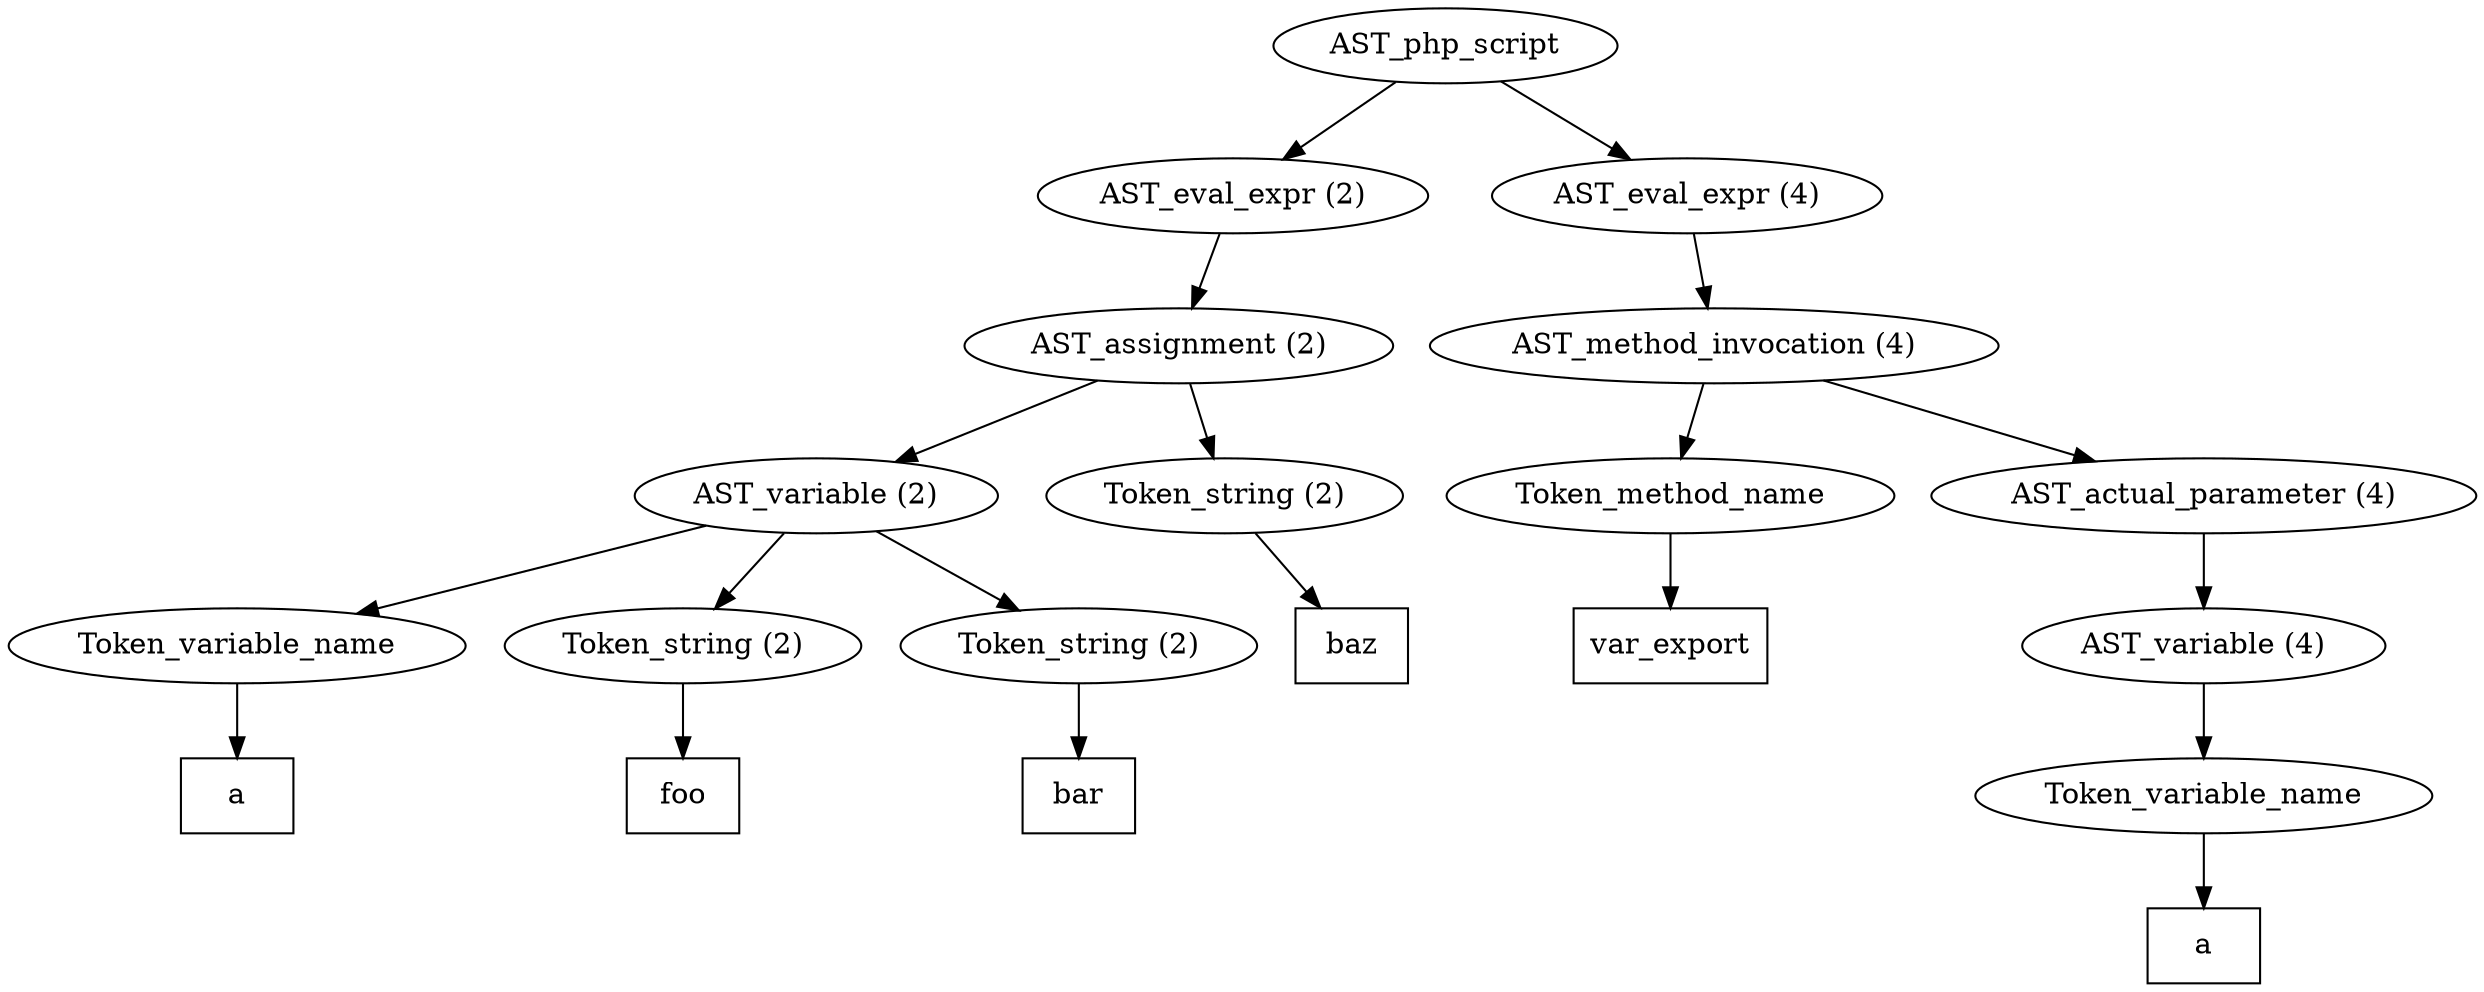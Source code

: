 /*
 * AST in dot format generated by phc -- the PHP compiler
 */

digraph AST {
node_0 [label="AST_php_script"];
node_1 [label="AST_eval_expr (2)"];
node_2 [label="AST_assignment (2)"];
node_3 [label="AST_variable (2)"];
node_4 [label="Token_variable_name"];
node_5 [label="a", shape=box]
node_4 -> node_5;
node_6 [label="Token_string (2)"];
node_7 [label="foo", shape=box]
node_6 -> node_7;
node_8 [label="Token_string (2)"];
node_9 [label="bar", shape=box]
node_8 -> node_9;
node_3 -> node_8;
node_3 -> node_6;
node_3 -> node_4;
node_10 [label="Token_string (2)"];
node_11 [label="baz", shape=box]
node_10 -> node_11;
node_2 -> node_10;
node_2 -> node_3;
node_1 -> node_2;
node_12 [label="AST_eval_expr (4)"];
node_13 [label="AST_method_invocation (4)"];
node_14 [label="Token_method_name"];
node_15 [label="var_export", shape=box]
node_14 -> node_15;
node_16 [label="AST_actual_parameter (4)"];
node_17 [label="AST_variable (4)"];
node_18 [label="Token_variable_name"];
node_19 [label="a", shape=box]
node_18 -> node_19;
node_17 -> node_18;
node_16 -> node_17;
node_13 -> node_16;
node_13 -> node_14;
node_12 -> node_13;
node_0 -> node_12;
node_0 -> node_1;
}
